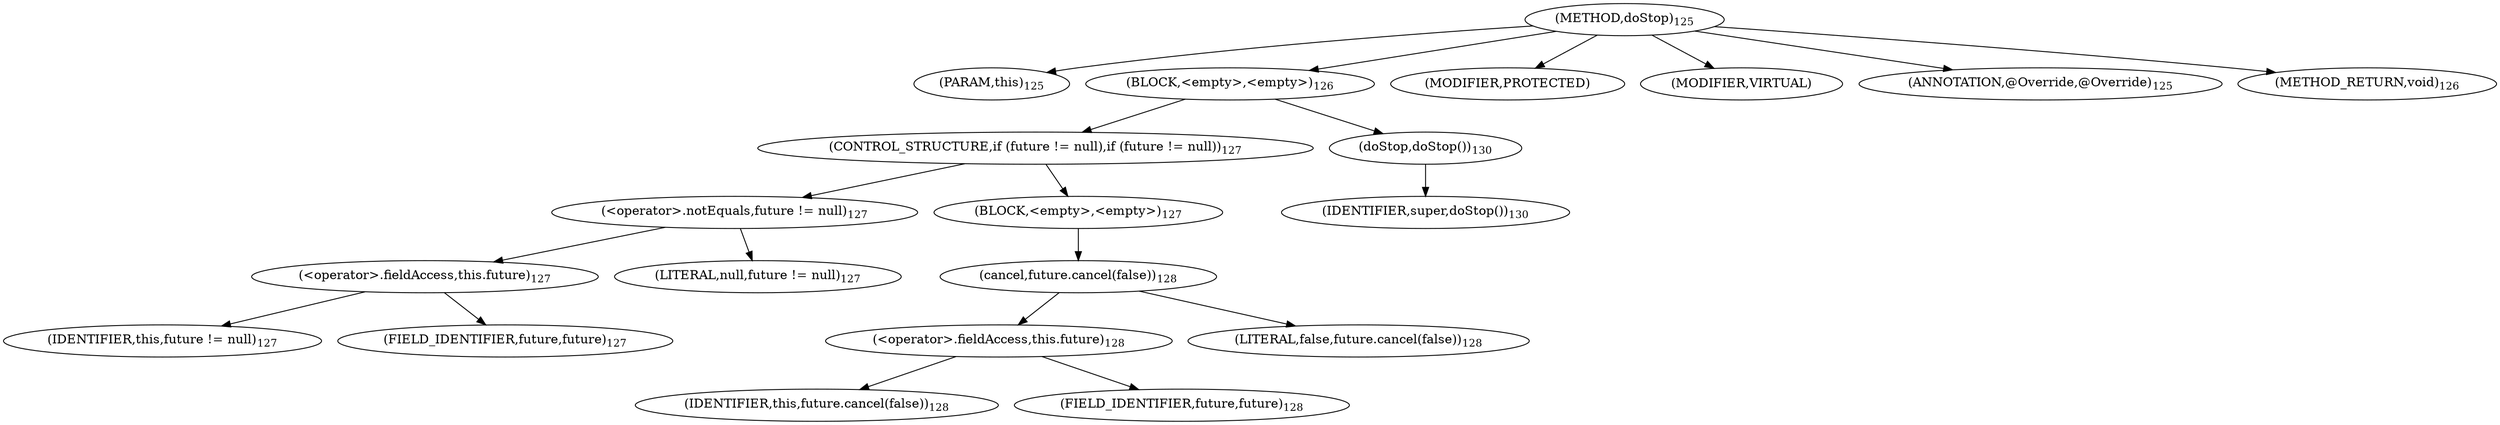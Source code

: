 digraph "doStop" {  
"260" [label = <(METHOD,doStop)<SUB>125</SUB>> ]
"261" [label = <(PARAM,this)<SUB>125</SUB>> ]
"262" [label = <(BLOCK,&lt;empty&gt;,&lt;empty&gt;)<SUB>126</SUB>> ]
"263" [label = <(CONTROL_STRUCTURE,if (future != null),if (future != null))<SUB>127</SUB>> ]
"264" [label = <(&lt;operator&gt;.notEquals,future != null)<SUB>127</SUB>> ]
"265" [label = <(&lt;operator&gt;.fieldAccess,this.future)<SUB>127</SUB>> ]
"266" [label = <(IDENTIFIER,this,future != null)<SUB>127</SUB>> ]
"267" [label = <(FIELD_IDENTIFIER,future,future)<SUB>127</SUB>> ]
"268" [label = <(LITERAL,null,future != null)<SUB>127</SUB>> ]
"269" [label = <(BLOCK,&lt;empty&gt;,&lt;empty&gt;)<SUB>127</SUB>> ]
"270" [label = <(cancel,future.cancel(false))<SUB>128</SUB>> ]
"271" [label = <(&lt;operator&gt;.fieldAccess,this.future)<SUB>128</SUB>> ]
"272" [label = <(IDENTIFIER,this,future.cancel(false))<SUB>128</SUB>> ]
"273" [label = <(FIELD_IDENTIFIER,future,future)<SUB>128</SUB>> ]
"274" [label = <(LITERAL,false,future.cancel(false))<SUB>128</SUB>> ]
"275" [label = <(doStop,doStop())<SUB>130</SUB>> ]
"276" [label = <(IDENTIFIER,super,doStop())<SUB>130</SUB>> ]
"277" [label = <(MODIFIER,PROTECTED)> ]
"278" [label = <(MODIFIER,VIRTUAL)> ]
"279" [label = <(ANNOTATION,@Override,@Override)<SUB>125</SUB>> ]
"280" [label = <(METHOD_RETURN,void)<SUB>126</SUB>> ]
  "260" -> "261" 
  "260" -> "262" 
  "260" -> "277" 
  "260" -> "278" 
  "260" -> "279" 
  "260" -> "280" 
  "262" -> "263" 
  "262" -> "275" 
  "263" -> "264" 
  "263" -> "269" 
  "264" -> "265" 
  "264" -> "268" 
  "265" -> "266" 
  "265" -> "267" 
  "269" -> "270" 
  "270" -> "271" 
  "270" -> "274" 
  "271" -> "272" 
  "271" -> "273" 
  "275" -> "276" 
}
